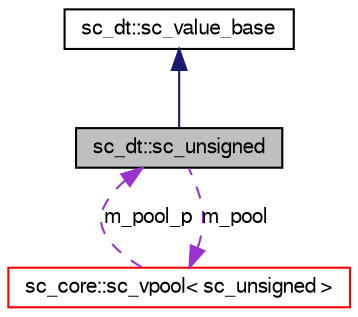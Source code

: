 digraph G
{
  edge [fontname="FreeSans",fontsize="10",labelfontname="FreeSans",labelfontsize="10"];
  node [fontname="FreeSans",fontsize="10",shape=record];
  Node1 [label="sc_dt::sc_unsigned",height=0.2,width=0.4,color="black", fillcolor="grey75", style="filled" fontcolor="black"];
  Node2 -> Node1 [dir=back,color="midnightblue",fontsize="10",style="solid",fontname="FreeSans"];
  Node2 [label="sc_dt::sc_value_base",height=0.2,width=0.4,color="black", fillcolor="white", style="filled",URL="$a00238.html"];
  Node3 -> Node1 [dir=back,color="darkorchid3",fontsize="10",style="dashed",label="m_pool",fontname="FreeSans"];
  Node3 [label="sc_core::sc_vpool\< sc_unsigned \>",height=0.2,width=0.4,color="red", fillcolor="white", style="filled",URL="$a00243.html"];
  Node1 -> Node3 [dir=back,color="darkorchid3",fontsize="10",style="dashed",label="m_pool_p",fontname="FreeSans"];
}
